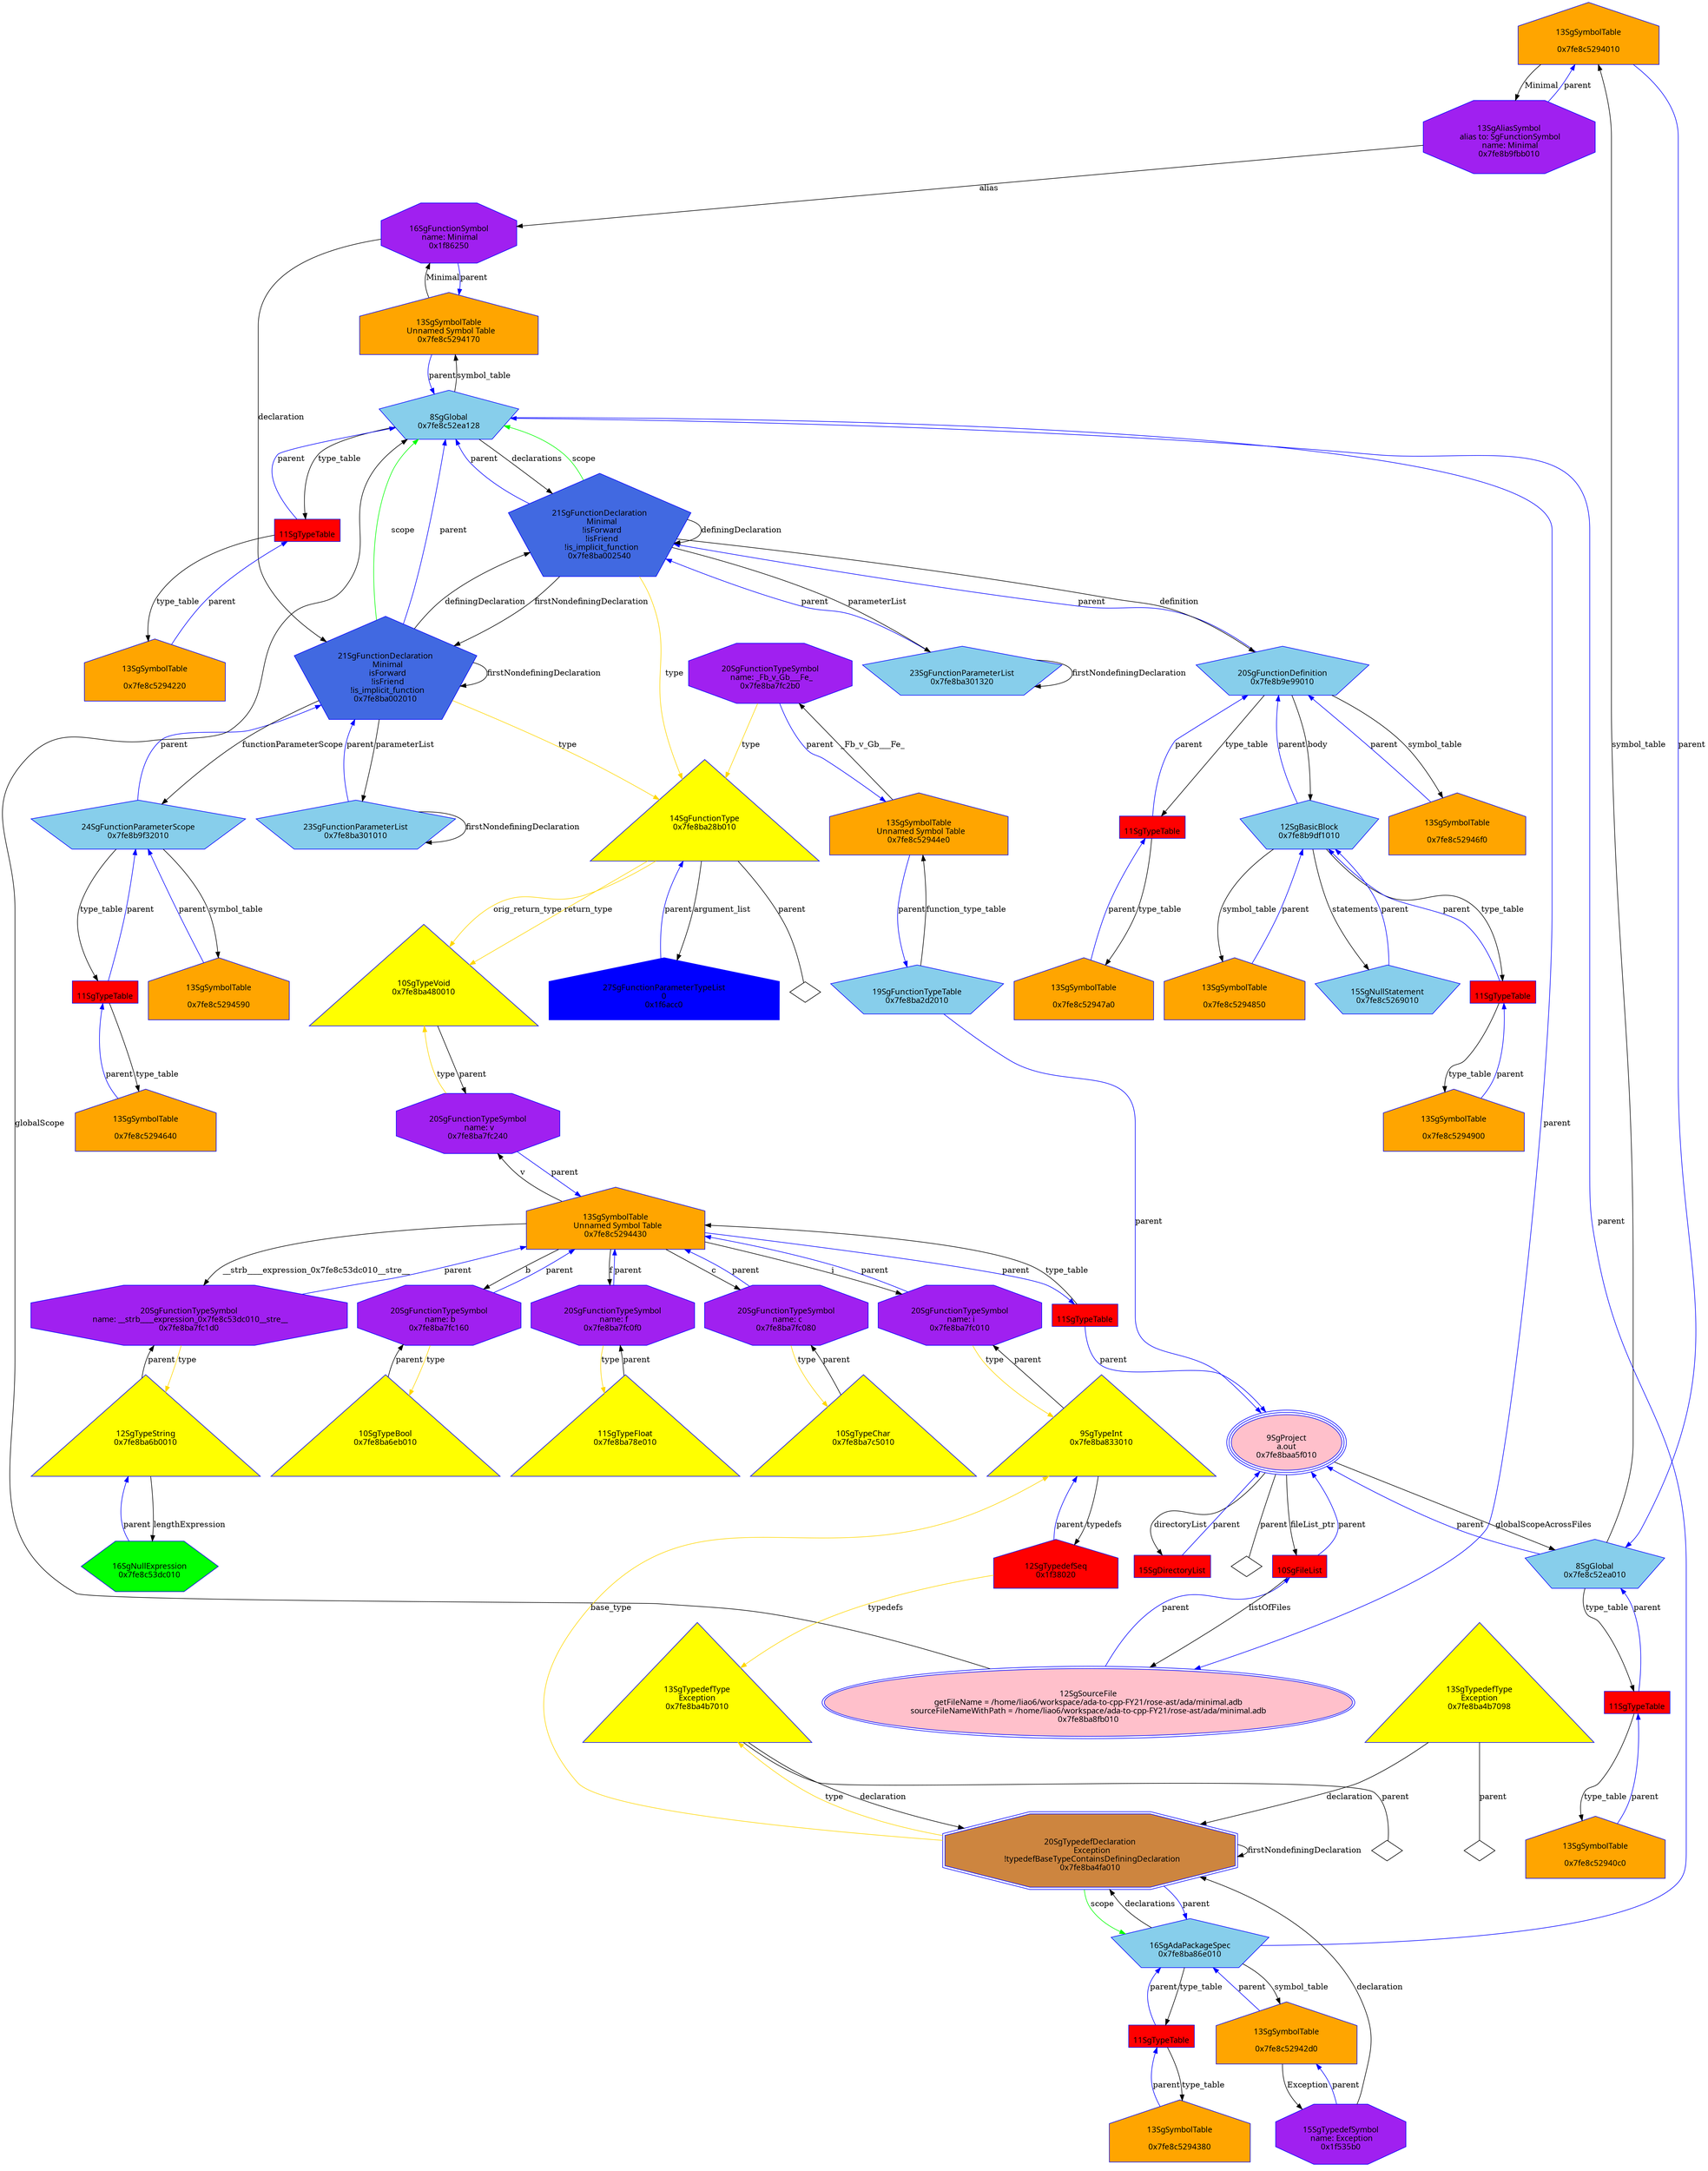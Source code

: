 digraph "Gminimal.adb.dot" {
"0x7fe8c5294010"[label="\n13SgSymbolTable\n  \n  0x7fe8c5294010  " shape=house,regular=0,URL="\N",tooltip="more info at \N",sides=5,peripheries=1,color="blue",fillcolor=orange,fontname="7x13bold",fontcolor=black,style=filled];
"0x7fe8c5294010" -> "0x7fe8b9fbb010"[label="Minimal" dir=forward ];
"0x7fe8c5294010" -> "0x7fe8c52ea010"[label="parent" color="blue" dir=forward ];
"0x7fe8c52940c0"[label="\n13SgSymbolTable\n  \n  0x7fe8c52940c0  " shape=house,regular=0,URL="\N",tooltip="more info at \N",sides=5,peripheries=1,color="blue",fillcolor=orange,fontname="7x13bold",fontcolor=black,style=filled];
"0x7fe8c52940c0" -> "0x1e959c0"[label="parent" color="blue" dir=forward ];
"0x7fe8c5294170"[label="\n13SgSymbolTable\n  Unnamed Symbol Table\n  0x7fe8c5294170  " shape=house,regular=0,URL="\N",tooltip="more info at \N",sides=5,peripheries=1,color="blue",fillcolor=orange,fontname="7x13bold",fontcolor=black,style=filled];
"0x7fe8c5294170" -> "0x1f86250"[label="Minimal" dir=forward ];
"0x7fe8c5294170" -> "0x7fe8c52ea128"[label="parent" color="blue" dir=forward ];
"0x7fe8c5294220"[label="\n13SgSymbolTable\n  \n  0x7fe8c5294220  " shape=house,regular=0,URL="\N",tooltip="more info at \N",sides=5,peripheries=1,color="blue",fillcolor=orange,fontname="7x13bold",fontcolor=black,style=filled];
"0x7fe8c5294220" -> "0x1e959e8"[label="parent" color="blue" dir=forward ];
"0x7fe8c52942d0"[label="\n13SgSymbolTable\n  \n  0x7fe8c52942d0  " shape=house,regular=0,URL="\N",tooltip="more info at \N",sides=5,peripheries=1,color="blue",fillcolor=orange,fontname="7x13bold",fontcolor=black,style=filled];
"0x7fe8c52942d0" -> "0x1f535b0"[label="Exception" dir=forward ];
"0x7fe8c52942d0" -> "0x7fe8ba86e010"[label="parent" color="blue" dir=forward ];
"0x7fe8c5294380"[label="\n13SgSymbolTable\n  \n  0x7fe8c5294380  " shape=house,regular=0,URL="\N",tooltip="more info at \N",sides=5,peripheries=1,color="blue",fillcolor=orange,fontname="7x13bold",fontcolor=black,style=filled];
"0x7fe8c5294380" -> "0x1e95a10"[label="parent" color="blue" dir=forward ];
"0x7fe8c5294430"[label="\n13SgSymbolTable\n  Unnamed Symbol Table\n  0x7fe8c5294430  " shape=house,regular=0,URL="\N",tooltip="more info at \N",sides=5,peripheries=1,color="blue",fillcolor=orange,fontname="7x13bold",fontcolor=black,style=filled];
"0x7fe8c5294430" -> "0x7fe8ba7fc240"[label="v" dir=forward ];
"0x7fe8c5294430" -> "0x7fe8ba7fc1d0"[label="__strb____expression_0x7fe8c53dc010__stre__" dir=forward ];
"0x7fe8c5294430" -> "0x7fe8ba7fc160"[label="b" dir=forward ];
"0x7fe8c5294430" -> "0x7fe8ba7fc0f0"[label="f" dir=forward ];
"0x7fe8c5294430" -> "0x7fe8ba7fc080"[label="c" dir=forward ];
"0x7fe8c5294430" -> "0x7fe8ba7fc010"[label="i" dir=forward ];
"0x7fe8c5294430" -> "0x1e95a38"[label="parent" color="blue" dir=forward ];
"0x7fe8c52944e0"[label="\n13SgSymbolTable\n  Unnamed Symbol Table\n  0x7fe8c52944e0  " shape=house,regular=0,URL="\N",tooltip="more info at \N",sides=5,peripheries=1,color="blue",fillcolor=orange,fontname="7x13bold",fontcolor=black,style=filled];
"0x7fe8c52944e0" -> "0x7fe8ba7fc2b0"[label="_Fb_v_Gb___Fe_" dir=forward ];
"0x7fe8c52944e0" -> "0x7fe8ba2d2010"[label="parent" color="blue" dir=forward ];
"0x7fe8c5294590"[label="\n13SgSymbolTable\n  \n  0x7fe8c5294590  " shape=house,regular=0,URL="\N",tooltip="more info at \N",sides=5,peripheries=1,color="blue",fillcolor=orange,fontname="7x13bold",fontcolor=black,style=filled];
"0x7fe8c5294590" -> "0x7fe8b9f32010"[label="parent" color="blue" dir=forward ];
"0x7fe8c5294640"[label="\n13SgSymbolTable\n  \n  0x7fe8c5294640  " shape=house,regular=0,URL="\N",tooltip="more info at \N",sides=5,peripheries=1,color="blue",fillcolor=orange,fontname="7x13bold",fontcolor=black,style=filled];
"0x7fe8c5294640" -> "0x1e95a60"[label="parent" color="blue" dir=forward ];
"0x7fe8c52946f0"[label="\n13SgSymbolTable\n  \n  0x7fe8c52946f0  " shape=house,regular=0,URL="\N",tooltip="more info at \N",sides=5,peripheries=1,color="blue",fillcolor=orange,fontname="7x13bold",fontcolor=black,style=filled];
"0x7fe8c52946f0" -> "0x7fe8b9e99010"[label="parent" color="blue" dir=forward ];
"0x7fe8c52947a0"[label="\n13SgSymbolTable\n  \n  0x7fe8c52947a0  " shape=house,regular=0,URL="\N",tooltip="more info at \N",sides=5,peripheries=1,color="blue",fillcolor=orange,fontname="7x13bold",fontcolor=black,style=filled];
"0x7fe8c52947a0" -> "0x1e95a88"[label="parent" color="blue" dir=forward ];
"0x7fe8c5294850"[label="\n13SgSymbolTable\n  \n  0x7fe8c5294850  " shape=house,regular=0,URL="\N",tooltip="more info at \N",sides=5,peripheries=1,color="blue",fillcolor=orange,fontname="7x13bold",fontcolor=black,style=filled];
"0x7fe8c5294850" -> "0x7fe8b9df1010"[label="parent" color="blue" dir=forward ];
"0x7fe8c5294900"[label="\n13SgSymbolTable\n  \n  0x7fe8c5294900  " shape=house,regular=0,URL="\N",tooltip="more info at \N",sides=5,peripheries=1,color="blue",fillcolor=orange,fontname="7x13bold",fontcolor=black,style=filled];
"0x7fe8c5294900" -> "0x1e95ab0"[label="parent" color="blue" dir=forward ];
"0x7fe8ba8fb010"[label="\n12SgSourceFile\n  getFileName = /home/liao6/workspace/ada-to-cpp-FY21/rose-ast/ada/minimal.adb  \n  sourceFileNameWithPath = /home/liao6/workspace/ada-to-cpp-FY21/rose-ast/ada/minimal.adb  \n  0x7fe8ba8fb010  " shape=ellipse,regular=0,URL="\N",tooltip="more info at \N",sides=5,peripheries=2,color="blue",fillcolor=pink,fontname="7x13bold",fontcolor=black,style=filled];
"0x7fe8ba8fb010" -> "0x7fe8c52ea128"[label="globalScope" dir=forward ];
"0x7fe8ba8fb010" -> "0x1e5af60"[label="parent" color="blue" dir=forward ];
"0x1e5af60"[label="\n10SgFileList" shape=polygon,regular=0,URL="\N",tooltip="more info at \N",sides=4,peripheries=1,color="blue",fillcolor=red,fontname="7x13bold",fontcolor=black,style=filled];
"0x1e5af60" -> "0x7fe8ba8fb010"[label="listOfFiles" dir=forward ];
"0x1e5af60" -> "0x7fe8baa5f010"[label="parent" color="blue" dir=forward ];
"0x1e7a370"[label="\n15SgDirectoryList" shape=polygon,regular=0,URL="\N",tooltip="more info at \N",sides=4,peripheries=1,color="blue",fillcolor=red,fontname="7x13bold",fontcolor=black,style=filled];
"0x1e7a370" -> "0x7fe8baa5f010"[label="parent" color="blue" dir=forward ];
"0x7fe8baa5f010"[label="\n9SgProject\n  a.out  \n  0x7fe8baa5f010  " shape=ellipse,regular=0,URL="\N",tooltip="more info at \N",sides=5,peripheries=3,color="blue",fillcolor=pink,fontname="7x13bold",fontcolor=black,style=filled];
"0x7fe8baa5f010" -> "0x1e5af60"[label="fileList_ptr" dir=forward ];
"0x7fe8baa5f010" -> "0x1e7a370"[label="directoryList" dir=forward ];
"0x7fe8baa5f010" -> "0x7fe8c52ea010"[label="globalScopeAcrossFiles" dir=forward ];
"0x7fe8baa5f010" -> "0x7fe8baa5f010__parent__null"[label="parent" dir=none ];
"0x7fe8baa5f010__parent__null"[label="" shape=diamond ];
"0x1f38020"[label="\n12SgTypedefSeq\n  0x1f38020  " shape=house,regular=0,URL="\N",tooltip="more info at \N",sides=5,peripheries=1,color="blue",fillcolor=red,fontname="7x13bold",fontcolor=black,style=filled];
"0x1f38020" -> "0x7fe8ba4b7010"[label="typedefs" color="gold1" dir=forward ];
"0x1f38020" -> "0x7fe8ba833010"[label="parent" color="blue" dir=forward ];
"0x1f6acc0"[label="\n27SgFunctionParameterTypeList\n  0  \n  0x1f6acc0  " shape=house,regular=0,URL="\N",tooltip="more info at \N",sides=5,peripheries=1,color="blue",fillcolor=blue,fontname="7x13bold",fontcolor=black,style=filled];
"0x1f6acc0" -> "0x7fe8ba28b010"[label="parent" color="blue" dir=forward ];
"0x1e959c0"[label="\n11SgTypeTable" shape=polygon,regular=0,URL="\N",tooltip="more info at \N",sides=4,peripheries=1,color="blue",fillcolor=red,fontname="7x13bold",fontcolor=black,style=filled];
"0x1e959c0" -> "0x7fe8c52940c0"[label="type_table" dir=forward ];
"0x1e959c0" -> "0x7fe8c52ea010"[label="parent" color="blue" dir=forward ];
"0x1e959e8"[label="\n11SgTypeTable" shape=polygon,regular=0,URL="\N",tooltip="more info at \N",sides=4,peripheries=1,color="blue",fillcolor=red,fontname="7x13bold",fontcolor=black,style=filled];
"0x1e959e8" -> "0x7fe8c5294220"[label="type_table" dir=forward ];
"0x1e959e8" -> "0x7fe8c52ea128"[label="parent" color="blue" dir=forward ];
"0x1e95a10"[label="\n11SgTypeTable" shape=polygon,regular=0,URL="\N",tooltip="more info at \N",sides=4,peripheries=1,color="blue",fillcolor=red,fontname="7x13bold",fontcolor=black,style=filled];
"0x1e95a10" -> "0x7fe8c5294380"[label="type_table" dir=forward ];
"0x1e95a10" -> "0x7fe8ba86e010"[label="parent" color="blue" dir=forward ];
"0x1e95a38"[label="\n11SgTypeTable" shape=polygon,regular=0,URL="\N",tooltip="more info at \N",sides=4,peripheries=1,color="blue",fillcolor=red,fontname="7x13bold",fontcolor=black,style=filled];
"0x1e95a38" -> "0x7fe8c5294430"[label="type_table" dir=forward ];
"0x1e95a38" -> "0x7fe8baa5f010"[label="parent" color="blue" dir=forward ];
"0x1e95a60"[label="\n11SgTypeTable" shape=polygon,regular=0,URL="\N",tooltip="more info at \N",sides=4,peripheries=1,color="blue",fillcolor=red,fontname="7x13bold",fontcolor=black,style=filled];
"0x1e95a60" -> "0x7fe8c5294640"[label="type_table" dir=forward ];
"0x1e95a60" -> "0x7fe8b9f32010"[label="parent" color="blue" dir=forward ];
"0x1e95a88"[label="\n11SgTypeTable" shape=polygon,regular=0,URL="\N",tooltip="more info at \N",sides=4,peripheries=1,color="blue",fillcolor=red,fontname="7x13bold",fontcolor=black,style=filled];
"0x1e95a88" -> "0x7fe8c52947a0"[label="type_table" dir=forward ];
"0x1e95a88" -> "0x7fe8b9e99010"[label="parent" color="blue" dir=forward ];
"0x1e95ab0"[label="\n11SgTypeTable" shape=polygon,regular=0,URL="\N",tooltip="more info at \N",sides=4,peripheries=1,color="blue",fillcolor=red,fontname="7x13bold",fontcolor=black,style=filled];
"0x1e95ab0" -> "0x7fe8c5294900"[label="type_table" dir=forward ];
"0x1e95ab0" -> "0x7fe8b9df1010"[label="parent" color="blue" dir=forward ];
"0x7fe8ba7c5010"[label="\n10SgTypeChar\n  0x7fe8ba7c5010  \n   \n   " shape=polygon,regular=0,URL="\N",tooltip="more info at \N",sides=3,peripheries=1,color="blue",fillcolor=yellow,fontname="7x13bold",fontcolor=black,style=filled];
"0x7fe8ba7c5010" -> "0x7fe8ba7fc080"[label="parent" dir=forward ];
"0x7fe8ba833010"[label="\n9SgTypeInt\n  0x7fe8ba833010  \n   \n   " shape=polygon,regular=0,URL="\N",tooltip="more info at \N",sides=3,peripheries=1,color="blue",fillcolor=yellow,fontname="7x13bold",fontcolor=black,style=filled];
"0x7fe8ba833010" -> "0x1f38020"[label="typedefs" dir=forward ];
"0x7fe8ba833010" -> "0x7fe8ba7fc010"[label="parent" dir=forward ];
"0x7fe8ba480010"[label="\n10SgTypeVoid\n  0x7fe8ba480010  \n   \n   " shape=polygon,regular=0,URL="\N",tooltip="more info at \N",sides=3,peripheries=1,color="blue",fillcolor=yellow,fontname="7x13bold",fontcolor=black,style=filled];
"0x7fe8ba480010" -> "0x7fe8ba7fc240"[label="parent" dir=forward ];
"0x7fe8ba78e010"[label="\n11SgTypeFloat\n  0x7fe8ba78e010  \n   \n   " shape=polygon,regular=0,URL="\N",tooltip="more info at \N",sides=3,peripheries=1,color="blue",fillcolor=yellow,fontname="7x13bold",fontcolor=black,style=filled];
"0x7fe8ba78e010" -> "0x7fe8ba7fc0f0"[label="parent" dir=forward ];
"0x7fe8ba6b0010"[label="\n12SgTypeString\n  0x7fe8ba6b0010  \n   \n   " shape=polygon,regular=0,URL="\N",tooltip="more info at \N",sides=3,peripheries=1,color="blue",fillcolor=yellow,fontname="7x13bold",fontcolor=black,style=filled];
"0x7fe8ba6b0010" -> "0x7fe8c53dc010"[label="lengthExpression" dir=forward ];
"0x7fe8ba6b0010" -> "0x7fe8ba7fc1d0"[label="parent" dir=forward ];
"0x7fe8ba6eb010"[label="\n10SgTypeBool\n  0x7fe8ba6eb010  \n   \n   " shape=polygon,regular=0,URL="\N",tooltip="more info at \N",sides=3,peripheries=1,color="blue",fillcolor=yellow,fontname="7x13bold",fontcolor=black,style=filled];
"0x7fe8ba6eb010" -> "0x7fe8ba7fc160"[label="parent" dir=forward ];
"0x7fe8ba4b7010"[label="\n13SgTypedefType\nException\n  0x7fe8ba4b7010  \n   \n   " shape=polygon,regular=0,URL="\N",tooltip="more info at \N",sides=3,peripheries=1,color="blue",fillcolor=yellow,fontname="7x13bold",fontcolor=black,style=filled];
"0x7fe8ba4b7010" -> "0x7fe8ba4fa010"[label="declaration" dir=forward ];
"0x7fe8ba4b7010" -> "0x7fe8ba4b7010__parent__null"[label="parent" dir=none ];
"0x7fe8ba4b7010__parent__null"[label="" shape=diamond ];
"0x7fe8ba4b7098"[label="\n13SgTypedefType\nException\n  0x7fe8ba4b7098  \n   \n   " shape=polygon,regular=0,URL="\N",tooltip="more info at \N",sides=3,peripheries=1,color="blue",fillcolor=yellow,fontname="7x13bold",fontcolor=black,style=filled];
"0x7fe8ba4b7098" -> "0x7fe8ba4fa010"[label="declaration" dir=forward ];
"0x7fe8ba4b7098" -> "0x7fe8ba4b7098__parent__null"[label="parent" dir=none ];
"0x7fe8ba4b7098__parent__null"[label="" shape=diamond ];
"0x7fe8ba28b010"[label="\n14SgFunctionType\n  0x7fe8ba28b010  \n   \n   " shape=polygon,regular=0,URL="\N",tooltip="more info at \N",sides=3,peripheries=1,color="blue",fillcolor=yellow,fontname="7x13bold",fontcolor=black,style=filled];
"0x7fe8ba28b010" -> "0x7fe8ba480010"[label="return_type" color="gold1" dir=forward ];
"0x7fe8ba28b010" -> "0x7fe8ba480010"[label="orig_return_type" color="gold1" dir=forward ];
"0x7fe8ba28b010" -> "0x1f6acc0"[label="argument_list" dir=forward ];
"0x7fe8ba28b010" -> "0x7fe8ba28b010__parent__null"[label="parent" dir=none ];
"0x7fe8ba28b010__parent__null"[label="" shape=diamond ];
"0x7fe8ba301010"[label="\n23SgFunctionParameterList\n  0x7fe8ba301010  " shape=polygon,regular=0,URL="\N",tooltip="more info at \N",sides=5,peripheries=1,color="blue",fillcolor=skyblue,fontname="7x13bold",fontcolor=black,style=filled];
"0x7fe8ba301010" -> "0x7fe8ba301010"[label="firstNondefiningDeclaration" dir=forward ];
"0x7fe8ba301010" -> "0x7fe8ba002010"[label="parent" color="blue" dir=forward ];
"0x7fe8ba301320"[label="\n23SgFunctionParameterList\n  0x7fe8ba301320  " shape=polygon,regular=0,URL="\N",tooltip="more info at \N",sides=5,peripheries=1,color="blue",fillcolor=skyblue,fontname="7x13bold",fontcolor=black,style=filled];
"0x7fe8ba301320" -> "0x7fe8ba301320"[label="firstNondefiningDeclaration" dir=forward ];
"0x7fe8ba301320" -> "0x7fe8ba002540"[label="parent" color="blue" dir=forward ];
"0x7fe8b9df1010"[label="\n12SgBasicBlock\n  0x7fe8b9df1010  " shape=polygon,regular=0,URL="\N",tooltip="more info at \N",sides=5,peripheries=1,color="blue",fillcolor=skyblue,fontname="7x13bold",fontcolor=black,style=filled];
"0x7fe8b9df1010" -> "0x7fe8c5269010"[label="statements" dir=forward ];
"0x7fe8b9df1010" -> "0x7fe8c5294850"[label="symbol_table" dir=forward ];
"0x7fe8b9df1010" -> "0x1e95ab0"[label="type_table" dir=forward ];
"0x7fe8b9df1010" -> "0x7fe8b9e99010"[label="parent" color="blue" dir=forward ];
"0x7fe8c52ea010"[label="\n8SgGlobal\n  0x7fe8c52ea010  " shape=polygon,regular=0,URL="\N",tooltip="more info at \N",sides=5,peripheries=1,color="blue",fillcolor=skyblue,fontname="7x13bold",fontcolor=black,style=filled];
"0x7fe8c52ea010" -> "0x7fe8c5294010"[label="symbol_table" dir=forward ];
"0x7fe8c52ea010" -> "0x1e959c0"[label="type_table" dir=forward ];
"0x7fe8c52ea010" -> "0x7fe8baa5f010"[label="parent" color="blue" dir=forward ];
"0x7fe8c52ea128"[label="\n8SgGlobal\n  0x7fe8c52ea128  " shape=polygon,regular=0,URL="\N",tooltip="more info at \N",sides=5,peripheries=1,color="blue",fillcolor=skyblue,fontname="7x13bold",fontcolor=black,style=filled];
"0x7fe8c52ea128" -> "0x7fe8ba002540"[label="declarations" dir=forward ];
"0x7fe8c52ea128" -> "0x7fe8c5294170"[label="symbol_table" dir=forward ];
"0x7fe8c52ea128" -> "0x1e959e8"[label="type_table" dir=forward ];
"0x7fe8c52ea128" -> "0x7fe8ba8fb010"[label="parent" color="blue" dir=forward ];
"0x7fe8b9f32010"[label="\n24SgFunctionParameterScope\n  0x7fe8b9f32010  " shape=polygon,regular=0,URL="\N",tooltip="more info at \N",sides=5,peripheries=1,color="blue",fillcolor=skyblue,fontname="7x13bold",fontcolor=black,style=filled];
"0x7fe8b9f32010" -> "0x7fe8c5294590"[label="symbol_table" dir=forward ];
"0x7fe8b9f32010" -> "0x1e95a60"[label="type_table" dir=forward ];
"0x7fe8b9f32010" -> "0x7fe8ba002010"[label="parent" color="blue" dir=forward ];
"0x7fe8ba2d2010"[label="\n19SgFunctionTypeTable\n  0x7fe8ba2d2010  " shape=polygon,regular=0,URL="\N",tooltip="more info at \N",sides=5,peripheries=1,color="blue",fillcolor=skyblue,fontname="7x13bold",fontcolor=black,style=filled];
"0x7fe8ba2d2010" -> "0x7fe8c52944e0"[label="function_type_table" dir=forward ];
"0x7fe8ba2d2010" -> "0x7fe8baa5f010"[label="parent" color="blue" dir=forward ];
"0x7fe8ba4fa010"[label="\n20SgTypedefDeclaration\n  Exception\n  !typedefBaseTypeContainsDefiningDeclaration\n  0x7fe8ba4fa010  " shape=polygon,regular=0,URL="\N",tooltip="more info at \N",sides=8,peripheries=2,color="blue",fillcolor=peru,fontname="7x13bold",fontcolor=black,style=filled];
"0x7fe8ba4fa010" -> "0x7fe8ba833010"[label="base_type" color="gold1" dir=forward ];
"0x7fe8ba4fa010" -> "0x7fe8ba4b7010"[label="type" color="gold1" dir=forward ];
"0x7fe8ba4fa010" -> "0x7fe8ba86e010"[label="scope" color="green" dir=forward ];
"0x7fe8ba4fa010" -> "0x7fe8ba4fa010"[label="firstNondefiningDeclaration" dir=forward ];
"0x7fe8ba4fa010" -> "0x7fe8ba86e010"[label="parent" color="blue" dir=forward ];
"0x7fe8c5269010"[label="\n15SgNullStatement\n  0x7fe8c5269010  " shape=polygon,regular=0,URL="\N",tooltip="more info at \N",sides=5,peripheries=1,color="blue",fillcolor=skyblue,fontname="7x13bold",fontcolor=black,style=filled];
"0x7fe8c5269010" -> "0x7fe8b9df1010"[label="parent" color="blue" dir=forward ];
"0x7fe8b9e99010"[label="\n20SgFunctionDefinition\n  0x7fe8b9e99010  " shape=polygon,regular=0,URL="\N",tooltip="more info at \N",sides=5,peripheries=1,color="blue",fillcolor=skyblue,fontname="7x13bold",fontcolor=black,style=filled];
"0x7fe8b9e99010" -> "0x7fe8b9df1010"[label="body" dir=forward ];
"0x7fe8b9e99010" -> "0x7fe8c52946f0"[label="symbol_table" dir=forward ];
"0x7fe8b9e99010" -> "0x1e95a88"[label="type_table" dir=forward ];
"0x7fe8b9e99010" -> "0x7fe8ba002540"[label="parent" color="blue" dir=forward ];
"0x7fe8ba86e010"[label="\n16SgAdaPackageSpec\n  0x7fe8ba86e010  " shape=polygon,regular=0,URL="\N",tooltip="more info at \N",sides=5,peripheries=1,color="blue",fillcolor=skyblue,fontname="7x13bold",fontcolor=black,style=filled];
"0x7fe8ba86e010" -> "0x7fe8ba4fa010"[label="declarations" dir=forward ];
"0x7fe8ba86e010" -> "0x7fe8c52942d0"[label="symbol_table" dir=forward ];
"0x7fe8ba86e010" -> "0x1e95a10"[label="type_table" dir=forward ];
"0x7fe8ba86e010" -> "0x7fe8c52ea128"[label="parent" color="blue" dir=forward ];
"0x7fe8ba002010"[label="\n21SgFunctionDeclaration\n  Minimal\n  isForward\n  !isFriend\n  !is_implicit_function\n  0x7fe8ba002010  " shape=polygon,regular=0,URL="\N",tooltip="more info at \N",sides=5,peripheries=1,color="blue",fillcolor=royalblue,fontname="7x13bold",fontcolor=black,style=filled];
"0x7fe8ba002010" -> "0x7fe8ba301010"[label="parameterList" dir=forward ];
"0x7fe8ba002010" -> "0x7fe8ba28b010"[label="type" color="gold1" dir=forward ];
"0x7fe8ba002010" -> "0x7fe8c52ea128"[label="scope" color="green" dir=forward ];
"0x7fe8ba002010" -> "0x7fe8b9f32010"[label="functionParameterScope" dir=forward ];
"0x7fe8ba002010" -> "0x7fe8ba002540"[label="definingDeclaration" dir=forward ];
"0x7fe8ba002010" -> "0x7fe8ba002010"[label="firstNondefiningDeclaration" dir=forward ];
"0x7fe8ba002010" -> "0x7fe8c52ea128"[label="parent" color="blue" dir=forward ];
"0x7fe8ba002540"[label="\n21SgFunctionDeclaration\n  Minimal\n  !isForward\n  !isFriend\n  !is_implicit_function\n  0x7fe8ba002540  " shape=polygon,regular=0,URL="\N",tooltip="more info at \N",sides=5,peripheries=1,color="blue",fillcolor=royalblue,fontname="7x13bold",fontcolor=black,style=filled];
"0x7fe8ba002540" -> "0x7fe8ba301320"[label="parameterList" dir=forward ];
"0x7fe8ba002540" -> "0x7fe8ba28b010"[label="type" color="gold1" dir=forward ];
"0x7fe8ba002540" -> "0x7fe8b9e99010"[label="definition" dir=forward ];
"0x7fe8ba002540" -> "0x7fe8c52ea128"[label="scope" color="green" dir=forward ];
"0x7fe8ba002540" -> "0x7fe8ba002540"[label="definingDeclaration" dir=forward ];
"0x7fe8ba002540" -> "0x7fe8ba002010"[label="firstNondefiningDeclaration" dir=forward ];
"0x7fe8ba002540" -> "0x7fe8c52ea128"[label="parent" color="blue" dir=forward ];
"0x7fe8c53dc010"[label="\n16SgNullExpression\n  0x7fe8c53dc010  " shape=polygon,regular=0,URL="\N",tooltip="more info at \N",sides=6,peripheries=1,color="blue",fillcolor=green,fontname="7x13bold",fontcolor=black,style=filled];
"0x7fe8c53dc010" -> "0x7fe8ba6b0010"[label="parent" color="blue" dir=forward ];
"0x7fe8ba7fc010"[label="\n20SgFunctionTypeSymbol\n name: i\n  0x7fe8ba7fc010  " shape=polygon,regular=0,URL="\N",tooltip="more info at \N",sides=8,peripheries=1,color="blue",fillcolor=purple,fontname="7x13bold",fontcolor=black,style=filled];
"0x7fe8ba7fc010" -> "0x7fe8ba833010"[label="type" color="gold1" dir=forward ];
"0x7fe8ba7fc010" -> "0x7fe8c5294430"[label="parent" color="blue" dir=forward ];
"0x7fe8ba7fc080"[label="\n20SgFunctionTypeSymbol\n name: c\n  0x7fe8ba7fc080  " shape=polygon,regular=0,URL="\N",tooltip="more info at \N",sides=8,peripheries=1,color="blue",fillcolor=purple,fontname="7x13bold",fontcolor=black,style=filled];
"0x7fe8ba7fc080" -> "0x7fe8ba7c5010"[label="type" color="gold1" dir=forward ];
"0x7fe8ba7fc080" -> "0x7fe8c5294430"[label="parent" color="blue" dir=forward ];
"0x7fe8ba7fc0f0"[label="\n20SgFunctionTypeSymbol\n name: f\n  0x7fe8ba7fc0f0  " shape=polygon,regular=0,URL="\N",tooltip="more info at \N",sides=8,peripheries=1,color="blue",fillcolor=purple,fontname="7x13bold",fontcolor=black,style=filled];
"0x7fe8ba7fc0f0" -> "0x7fe8ba78e010"[label="type" color="gold1" dir=forward ];
"0x7fe8ba7fc0f0" -> "0x7fe8c5294430"[label="parent" color="blue" dir=forward ];
"0x7fe8ba7fc160"[label="\n20SgFunctionTypeSymbol\n name: b\n  0x7fe8ba7fc160  " shape=polygon,regular=0,URL="\N",tooltip="more info at \N",sides=8,peripheries=1,color="blue",fillcolor=purple,fontname="7x13bold",fontcolor=black,style=filled];
"0x7fe8ba7fc160" -> "0x7fe8ba6eb010"[label="type" color="gold1" dir=forward ];
"0x7fe8ba7fc160" -> "0x7fe8c5294430"[label="parent" color="blue" dir=forward ];
"0x7fe8ba7fc1d0"[label="\n20SgFunctionTypeSymbol\n name: __strb____expression_0x7fe8c53dc010__stre__\n  0x7fe8ba7fc1d0  " shape=polygon,regular=0,URL="\N",tooltip="more info at \N",sides=8,peripheries=1,color="blue",fillcolor=purple,fontname="7x13bold",fontcolor=black,style=filled];
"0x7fe8ba7fc1d0" -> "0x7fe8ba6b0010"[label="type" color="gold1" dir=forward ];
"0x7fe8ba7fc1d0" -> "0x7fe8c5294430"[label="parent" color="blue" dir=forward ];
"0x7fe8ba7fc240"[label="\n20SgFunctionTypeSymbol\n name: v\n  0x7fe8ba7fc240  " shape=polygon,regular=0,URL="\N",tooltip="more info at \N",sides=8,peripheries=1,color="blue",fillcolor=purple,fontname="7x13bold",fontcolor=black,style=filled];
"0x7fe8ba7fc240" -> "0x7fe8ba480010"[label="type" color="gold1" dir=forward ];
"0x7fe8ba7fc240" -> "0x7fe8c5294430"[label="parent" color="blue" dir=forward ];
"0x7fe8ba7fc2b0"[label="\n20SgFunctionTypeSymbol\n name: _Fb_v_Gb___Fe_\n  0x7fe8ba7fc2b0  " shape=polygon,regular=0,URL="\N",tooltip="more info at \N",sides=8,peripheries=1,color="blue",fillcolor=purple,fontname="7x13bold",fontcolor=black,style=filled];
"0x7fe8ba7fc2b0" -> "0x7fe8ba28b010"[label="type" color="gold1" dir=forward ];
"0x7fe8ba7fc2b0" -> "0x7fe8c52944e0"[label="parent" color="blue" dir=forward ];
"0x1f535b0"[label="\n15SgTypedefSymbol\n name: Exception\n  0x1f535b0  " shape=polygon,regular=0,URL="\N",tooltip="more info at \N",sides=8,peripheries=1,color="blue",fillcolor=purple,fontname="7x13bold",fontcolor=black,style=filled];
"0x1f535b0" -> "0x7fe8ba4fa010"[label="declaration" dir=forward ];
"0x1f535b0" -> "0x7fe8c52942d0"[label="parent" color="blue" dir=forward ];
"0x1f86250"[label="\n16SgFunctionSymbol\n name: Minimal\n  0x1f86250  " shape=polygon,regular=0,URL="\N",tooltip="more info at \N",sides=8,peripheries=1,color="blue",fillcolor=purple,fontname="7x13bold",fontcolor=black,style=filled];
"0x1f86250" -> "0x7fe8ba002010"[label="declaration" dir=forward ];
"0x1f86250" -> "0x7fe8c5294170"[label="parent" color="blue" dir=forward ];
"0x7fe8b9fbb010"[label="\n13SgAliasSymbol\n alias to: SgFunctionSymbol\n name: Minimal\n  0x7fe8b9fbb010  " shape=polygon,regular=0,URL="\N",tooltip="more info at \N",sides=8,peripheries=1,color="blue",fillcolor=purple,fontname="7x13bold",fontcolor=black,style=filled];
"0x7fe8b9fbb010" -> "0x1f86250"[label="alias" dir=forward ];
"0x7fe8b9fbb010" -> "0x7fe8c5294010"[label="parent" color="blue" dir=forward ];
}
